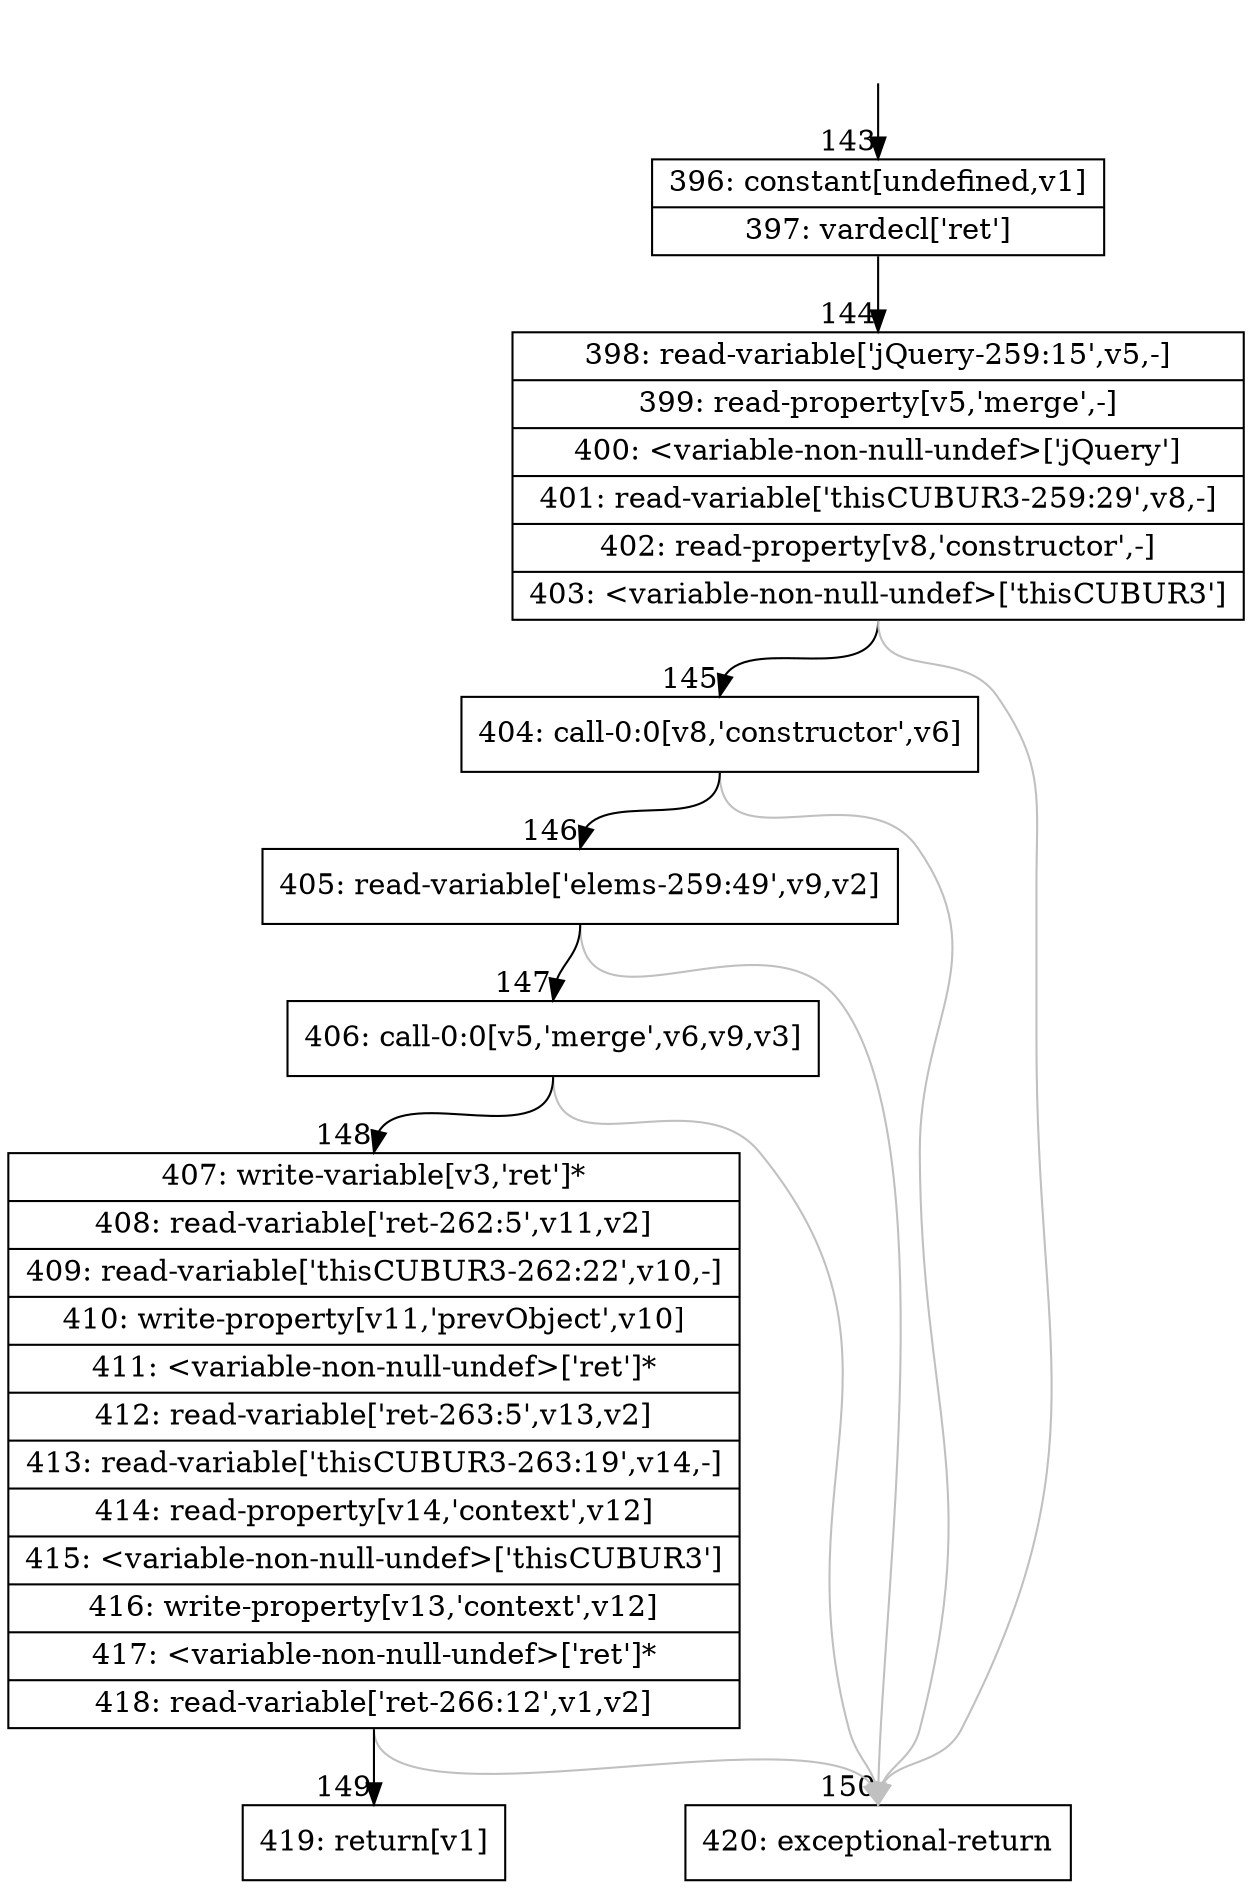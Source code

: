 digraph {
rankdir="TD"
BB_entry10[shape=none,label=""];
BB_entry10 -> BB143 [tailport=s, headport=n, headlabel="    143"]
BB143 [shape=record label="{396: constant[undefined,v1]|397: vardecl['ret']}" ] 
BB143 -> BB144 [tailport=s, headport=n, headlabel="      144"]
BB144 [shape=record label="{398: read-variable['jQuery-259:15',v5,-]|399: read-property[v5,'merge',-]|400: \<variable-non-null-undef\>['jQuery']|401: read-variable['thisCUBUR3-259:29',v8,-]|402: read-property[v8,'constructor',-]|403: \<variable-non-null-undef\>['thisCUBUR3']}" ] 
BB144 -> BB145 [tailport=s, headport=n, headlabel="      145"]
BB144 -> BB150 [tailport=s, headport=n, color=gray, headlabel="      150"]
BB145 [shape=record label="{404: call-0:0[v8,'constructor',v6]}" ] 
BB145 -> BB146 [tailport=s, headport=n, headlabel="      146"]
BB145 -> BB150 [tailport=s, headport=n, color=gray]
BB146 [shape=record label="{405: read-variable['elems-259:49',v9,v2]}" ] 
BB146 -> BB147 [tailport=s, headport=n, headlabel="      147"]
BB146 -> BB150 [tailport=s, headport=n, color=gray]
BB147 [shape=record label="{406: call-0:0[v5,'merge',v6,v9,v3]}" ] 
BB147 -> BB148 [tailport=s, headport=n, headlabel="      148"]
BB147 -> BB150 [tailport=s, headport=n, color=gray]
BB148 [shape=record label="{407: write-variable[v3,'ret']*|408: read-variable['ret-262:5',v11,v2]|409: read-variable['thisCUBUR3-262:22',v10,-]|410: write-property[v11,'prevObject',v10]|411: \<variable-non-null-undef\>['ret']*|412: read-variable['ret-263:5',v13,v2]|413: read-variable['thisCUBUR3-263:19',v14,-]|414: read-property[v14,'context',v12]|415: \<variable-non-null-undef\>['thisCUBUR3']|416: write-property[v13,'context',v12]|417: \<variable-non-null-undef\>['ret']*|418: read-variable['ret-266:12',v1,v2]}" ] 
BB148 -> BB149 [tailport=s, headport=n, headlabel="      149"]
BB148 -> BB150 [tailport=s, headport=n, color=gray]
BB149 [shape=record label="{419: return[v1]}" ] 
BB150 [shape=record label="{420: exceptional-return}" ] 
}
